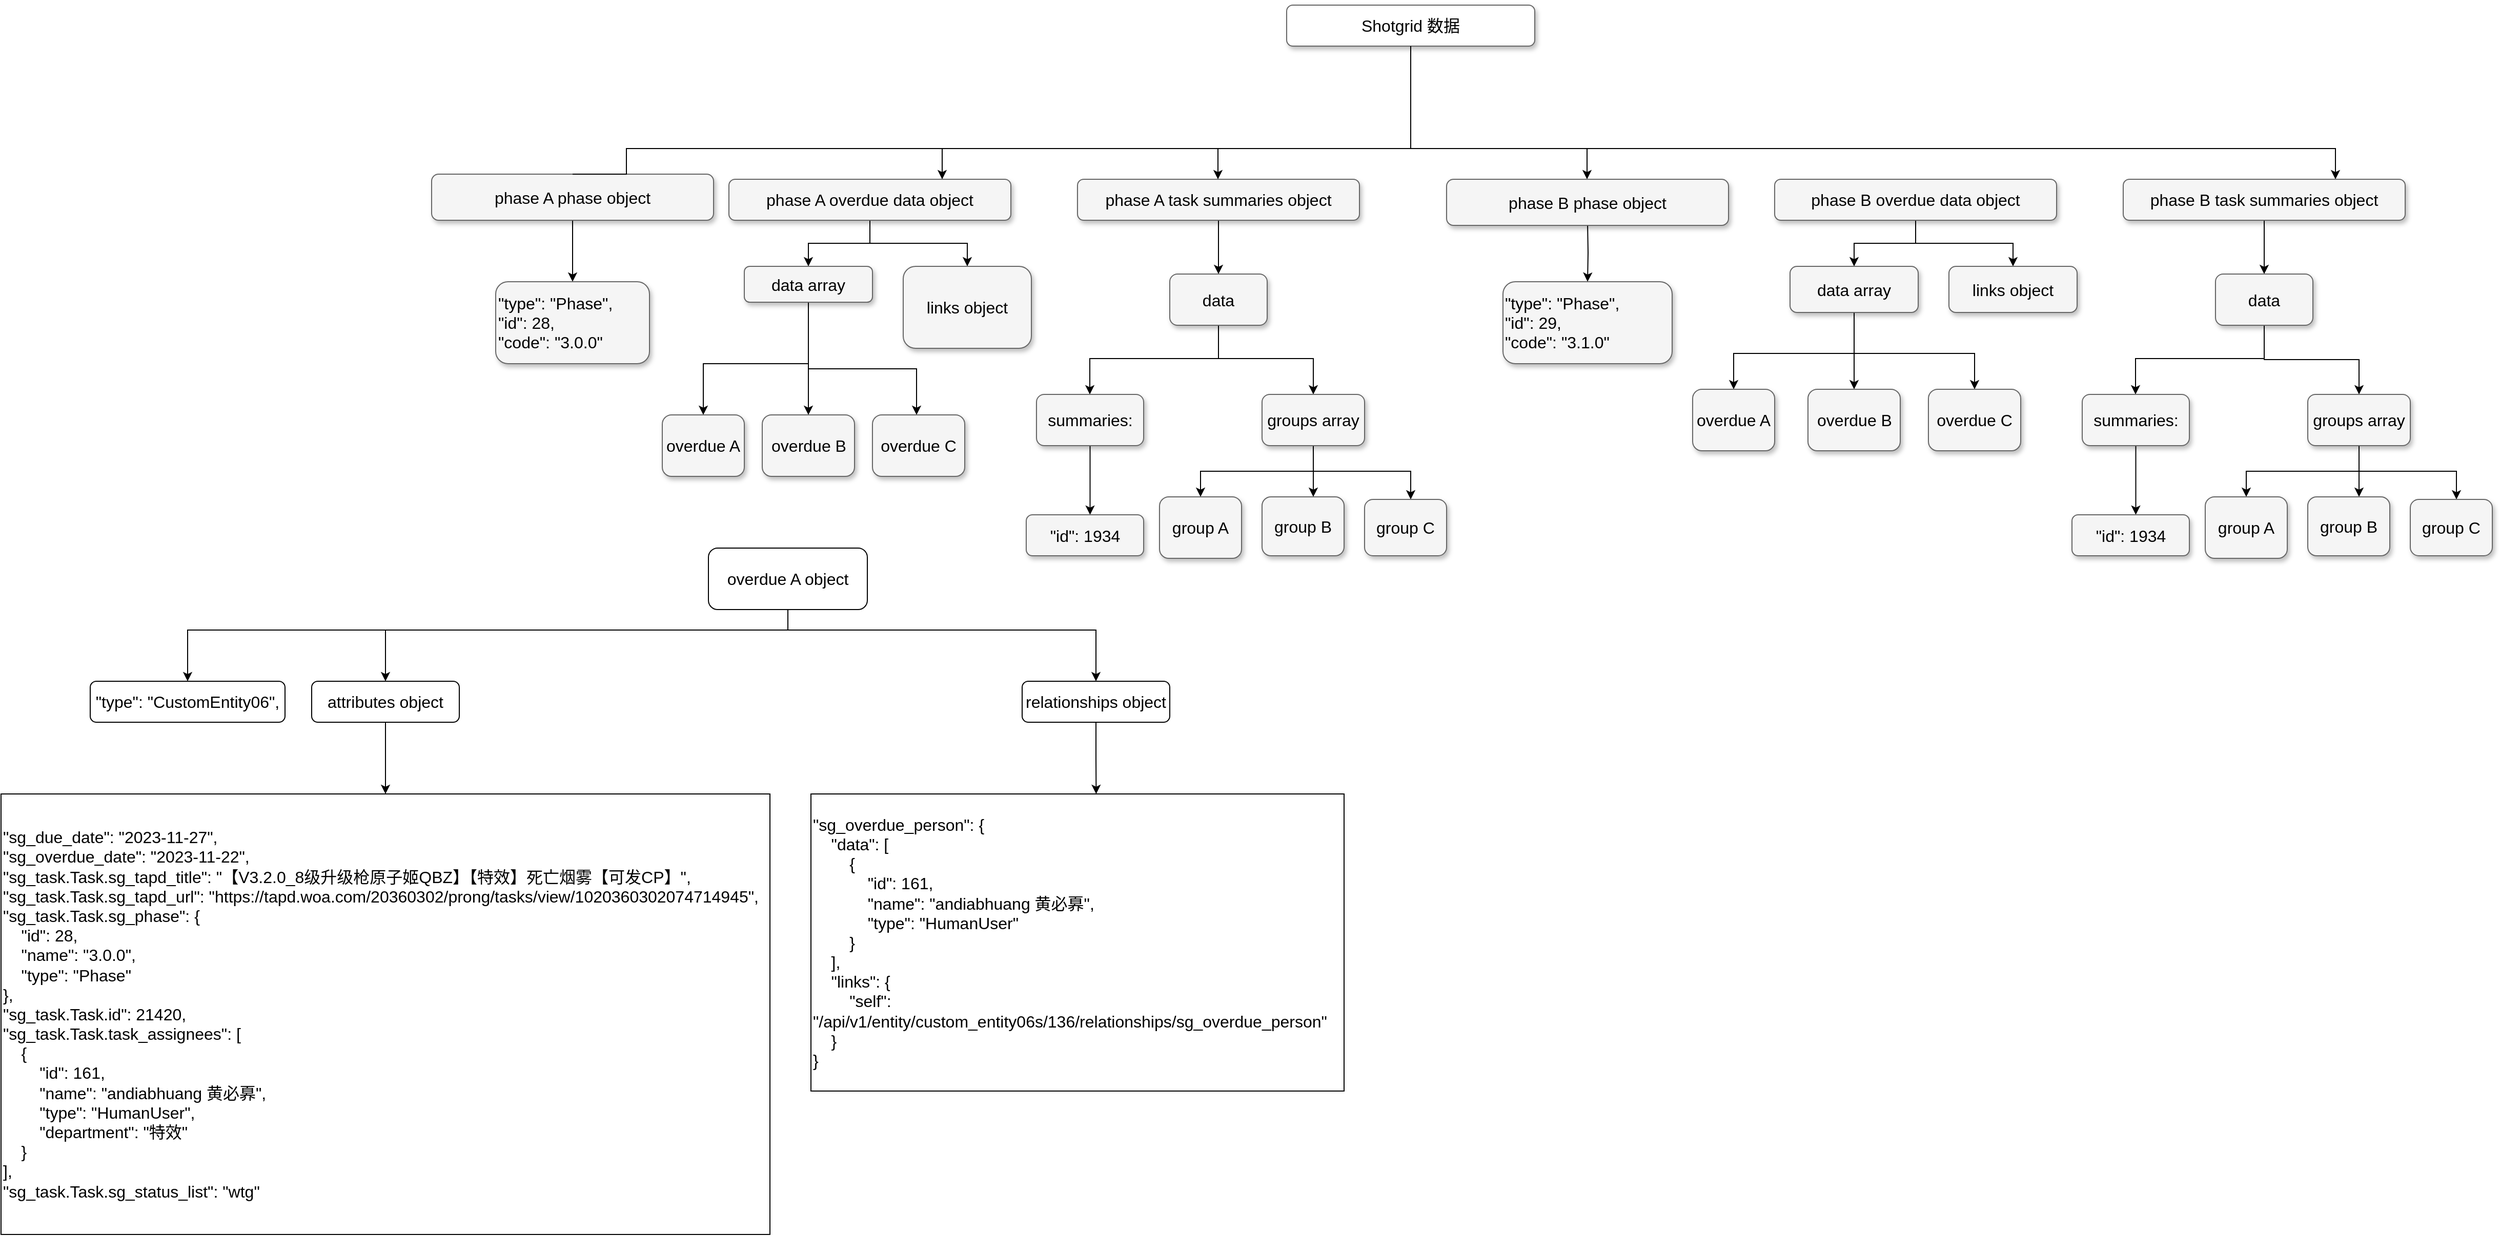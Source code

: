 <mxfile version="23.1.1" type="github">
  <diagram name="Page-1" id="b98fa263-6416-c6ec-5b7d-78bf54ef71d0">
    <mxGraphModel dx="4193.5" dy="1341" grid="1" gridSize="10" guides="1" tooltips="1" connect="1" arrows="1" fold="1" page="1" pageScale="1.5" pageWidth="1169" pageHeight="826" background="none" math="0" shadow="0">
      <root>
        <mxCell id="0" style=";html=1;" />
        <mxCell id="1" style=";html=1;" parent="0" />
        <mxCell id="naJAC-TWyROlUof-yu1L-5" value="" style="edgeStyle=orthogonalEdgeStyle;rounded=0;orthogonalLoop=1;jettySize=auto;html=1;" edge="1" parent="1" source="303ed1de8c2c98b4-5" target="303ed1de8c2c98b4-10">
          <mxGeometry relative="1" as="geometry" />
        </mxCell>
        <mxCell id="naJAC-TWyROlUof-yu1L-13" style="edgeStyle=orthogonalEdgeStyle;rounded=0;orthogonalLoop=1;jettySize=auto;html=1;" edge="1" parent="1" source="303ed1de8c2c98b4-5" target="303ed1de8c2c98b4-21">
          <mxGeometry relative="1" as="geometry" />
        </mxCell>
        <mxCell id="303ed1de8c2c98b4-5" value="phase A overdue data object" style="whiteSpace=wrap;html=1;rounded=1;shadow=1;strokeWidth=1;align=center;fillColor=#f5f5f5;strokeColor=#666666;fontSize=16;" parent="1" vertex="1">
          <mxGeometry x="190" y="190" width="275" height="40" as="geometry" />
        </mxCell>
        <mxCell id="naJAC-TWyROlUof-yu1L-15" value="" style="edgeStyle=orthogonalEdgeStyle;rounded=0;orthogonalLoop=1;jettySize=auto;html=1;" edge="1" parent="1" source="303ed1de8c2c98b4-6" target="303ed1de8c2c98b4-13">
          <mxGeometry relative="1" as="geometry" />
        </mxCell>
        <mxCell id="303ed1de8c2c98b4-6" value="phase A task summaries object" style="whiteSpace=wrap;html=1;rounded=1;shadow=1;strokeWidth=1;fontSize=16;align=center;fillColor=#f5f5f5;strokeColor=#666666;" parent="1" vertex="1">
          <mxGeometry x="530" y="190" width="275" height="40" as="geometry" />
        </mxCell>
        <mxCell id="naJAC-TWyROlUof-yu1L-63" value="" style="edgeStyle=orthogonalEdgeStyle;rounded=0;orthogonalLoop=1;jettySize=auto;html=1;" edge="1" parent="1" source="303ed1de8c2c98b4-7" target="303ed1de8c2c98b4-15">
          <mxGeometry relative="1" as="geometry" />
        </mxCell>
        <mxCell id="303ed1de8c2c98b4-7" value="phase A phase object" style="whiteSpace=wrap;html=1;rounded=1;shadow=1;strokeWidth=1;fontSize=16;align=center;fillColor=#f5f5f5;strokeColor=#666666;" parent="1" vertex="1">
          <mxGeometry x="-100" y="185" width="275" height="45" as="geometry" />
        </mxCell>
        <mxCell id="naJAC-TWyROlUof-yu1L-8" value="" style="edgeStyle=orthogonalEdgeStyle;rounded=0;orthogonalLoop=1;jettySize=auto;html=1;" edge="1" parent="1" source="303ed1de8c2c98b4-10" target="303ed1de8c2c98b4-41">
          <mxGeometry relative="1" as="geometry" />
        </mxCell>
        <mxCell id="naJAC-TWyROlUof-yu1L-10" style="edgeStyle=orthogonalEdgeStyle;rounded=0;orthogonalLoop=1;jettySize=auto;html=1;" edge="1" parent="1" source="303ed1de8c2c98b4-10" target="naJAC-TWyROlUof-yu1L-7">
          <mxGeometry relative="1" as="geometry">
            <mxPoint x="372.5" y="405" as="targetPoint" />
            <Array as="points">
              <mxPoint x="268" y="375" />
              <mxPoint x="373" y="375" />
            </Array>
          </mxGeometry>
        </mxCell>
        <mxCell id="naJAC-TWyROlUof-yu1L-68" style="edgeStyle=orthogonalEdgeStyle;rounded=0;orthogonalLoop=1;jettySize=auto;html=1;entryX=0.5;entryY=0;entryDx=0;entryDy=0;" edge="1" parent="1" source="303ed1de8c2c98b4-10" target="303ed1de8c2c98b4-31">
          <mxGeometry relative="1" as="geometry">
            <Array as="points">
              <mxPoint x="268" y="370" />
              <mxPoint x="165" y="370" />
            </Array>
          </mxGeometry>
        </mxCell>
        <mxCell id="303ed1de8c2c98b4-10" value="data array" style="whiteSpace=wrap;html=1;rounded=1;shadow=1;strokeWidth=1;fontSize=16;align=center;fillColor=#f5f5f5;strokeColor=#666666;" parent="1" vertex="1">
          <mxGeometry x="205" y="275" width="125" height="35" as="geometry" />
        </mxCell>
        <mxCell id="naJAC-TWyROlUof-yu1L-28" style="edgeStyle=orthogonalEdgeStyle;rounded=0;orthogonalLoop=1;jettySize=auto;html=1;" edge="1" parent="1" source="303ed1de8c2c98b4-13" target="303ed1de8c2c98b4-23">
          <mxGeometry relative="1" as="geometry">
            <Array as="points">
              <mxPoint x="668" y="365" />
              <mxPoint x="542" y="365" />
            </Array>
          </mxGeometry>
        </mxCell>
        <mxCell id="naJAC-TWyROlUof-yu1L-29" style="edgeStyle=orthogonalEdgeStyle;rounded=0;orthogonalLoop=1;jettySize=auto;html=1;" edge="1" parent="1" source="303ed1de8c2c98b4-13" target="303ed1de8c2c98b4-33">
          <mxGeometry relative="1" as="geometry">
            <Array as="points">
              <mxPoint x="668" y="365" />
              <mxPoint x="760" y="365" />
            </Array>
          </mxGeometry>
        </mxCell>
        <mxCell id="303ed1de8c2c98b4-13" value="data" style="whiteSpace=wrap;html=1;rounded=1;shadow=1;strokeWidth=1;align=center;fillColor=#f5f5f5;strokeColor=#666666;fontSize=16;" parent="1" vertex="1">
          <mxGeometry x="620" y="282.5" width="95" height="50" as="geometry" />
        </mxCell>
        <mxCell id="303ed1de8c2c98b4-15" value="&quot;type&quot;: &quot;Phase&quot;,&lt;br&gt;&quot;id&quot;: 28,&lt;br&gt;&quot;code&quot;: &quot;3.0.0&quot;" style="whiteSpace=wrap;html=1;rounded=1;shadow=1;strokeWidth=1;align=left;fillColor=#f5f5f5;strokeColor=#666666;fontSize=16;" parent="1" vertex="1">
          <mxGeometry x="-37.5" y="290" width="150" height="80" as="geometry" />
        </mxCell>
        <mxCell id="303ed1de8c2c98b4-21" value="links object" style="whiteSpace=wrap;html=1;rounded=1;shadow=1;strokeWidth=1;fontSize=16;align=center;fillColor=#f5f5f5;strokeColor=#666666;" parent="1" vertex="1">
          <mxGeometry x="360" y="275" width="125" height="80" as="geometry" />
        </mxCell>
        <mxCell id="naJAC-TWyROlUof-yu1L-16" value="" style="edgeStyle=orthogonalEdgeStyle;rounded=0;orthogonalLoop=1;jettySize=auto;html=1;" edge="1" parent="1" source="303ed1de8c2c98b4-23" target="303ed1de8c2c98b4-75">
          <mxGeometry relative="1" as="geometry">
            <Array as="points">
              <mxPoint x="542" y="495" />
              <mxPoint x="542" y="495" />
            </Array>
          </mxGeometry>
        </mxCell>
        <mxCell id="303ed1de8c2c98b4-23" value="summaries:" style="whiteSpace=wrap;html=1;rounded=1;shadow=1;strokeWidth=1;align=center;fillColor=#f5f5f5;strokeColor=#666666;fontSize=16;" parent="1" vertex="1">
          <mxGeometry x="490" y="400" width="104.5" height="50" as="geometry" />
        </mxCell>
        <mxCell id="303ed1de8c2c98b4-31" value="overdue A" style="whiteSpace=wrap;html=1;rounded=1;shadow=1;strokeWidth=1;fontSize=16;align=center;fillColor=#f5f5f5;strokeColor=#666666;" parent="1" vertex="1">
          <mxGeometry x="125" y="420" width="80" height="60" as="geometry" />
        </mxCell>
        <mxCell id="naJAC-TWyROlUof-yu1L-22" value="" style="edgeStyle=orthogonalEdgeStyle;rounded=0;orthogonalLoop=1;jettySize=auto;html=1;" edge="1" parent="1" source="303ed1de8c2c98b4-33" target="naJAC-TWyROlUof-yu1L-21">
          <mxGeometry relative="1" as="geometry">
            <Array as="points">
              <mxPoint x="760" y="475" />
              <mxPoint x="855" y="475" />
            </Array>
          </mxGeometry>
        </mxCell>
        <mxCell id="naJAC-TWyROlUof-yu1L-23" style="edgeStyle=orthogonalEdgeStyle;rounded=0;orthogonalLoop=1;jettySize=auto;html=1;" edge="1" parent="1" source="303ed1de8c2c98b4-33" target="naJAC-TWyROlUof-yu1L-20">
          <mxGeometry relative="1" as="geometry">
            <Array as="points">
              <mxPoint x="760" y="545" />
              <mxPoint x="760" y="545" />
            </Array>
          </mxGeometry>
        </mxCell>
        <mxCell id="naJAC-TWyROlUof-yu1L-27" style="edgeStyle=orthogonalEdgeStyle;rounded=0;orthogonalLoop=1;jettySize=auto;html=1;" edge="1" parent="1" source="303ed1de8c2c98b4-33" target="naJAC-TWyROlUof-yu1L-19">
          <mxGeometry relative="1" as="geometry">
            <Array as="points">
              <mxPoint x="760" y="475" />
              <mxPoint x="650" y="475" />
            </Array>
          </mxGeometry>
        </mxCell>
        <mxCell id="303ed1de8c2c98b4-33" value="groups array" style="whiteSpace=wrap;html=1;rounded=1;shadow=1;strokeWidth=1;align=center;fillColor=#f5f5f5;strokeColor=#666666;fontSize=16;" parent="1" vertex="1">
          <mxGeometry x="710" y="400" width="100" height="50" as="geometry" />
        </mxCell>
        <mxCell id="303ed1de8c2c98b4-41" value="overdue B" style="whiteSpace=wrap;html=1;rounded=1;shadow=1;strokeWidth=1;fontSize=16;align=center;fillColor=#f5f5f5;strokeColor=#666666;" parent="1" vertex="1">
          <mxGeometry x="222.5" y="420" width="90" height="60" as="geometry" />
        </mxCell>
        <mxCell id="naJAC-TWyROlUof-yu1L-14" style="edgeStyle=orthogonalEdgeStyle;rounded=0;orthogonalLoop=1;jettySize=auto;html=1;" edge="1" parent="1" source="303ed1de8c2c98b4-72" target="303ed1de8c2c98b4-5">
          <mxGeometry relative="1" as="geometry">
            <Array as="points">
              <mxPoint x="855" y="160" />
              <mxPoint x="398" y="160" />
            </Array>
          </mxGeometry>
        </mxCell>
        <mxCell id="naJAC-TWyROlUof-yu1L-64" style="edgeStyle=orthogonalEdgeStyle;rounded=0;orthogonalLoop=1;jettySize=auto;html=1;" edge="1" parent="1" source="303ed1de8c2c98b4-72" target="naJAC-TWyROlUof-yu1L-34">
          <mxGeometry relative="1" as="geometry">
            <Array as="points">
              <mxPoint x="855" y="160" />
              <mxPoint x="1757" y="160" />
            </Array>
          </mxGeometry>
        </mxCell>
        <mxCell id="naJAC-TWyROlUof-yu1L-65" style="edgeStyle=orthogonalEdgeStyle;rounded=0;orthogonalLoop=1;jettySize=auto;html=1;" edge="1" parent="1" source="303ed1de8c2c98b4-72" target="naJAC-TWyROlUof-yu1L-36">
          <mxGeometry relative="1" as="geometry">
            <Array as="points">
              <mxPoint x="855" y="160" />
              <mxPoint x="1027" y="160" />
            </Array>
          </mxGeometry>
        </mxCell>
        <mxCell id="naJAC-TWyROlUof-yu1L-66" style="edgeStyle=orthogonalEdgeStyle;rounded=0;orthogonalLoop=1;jettySize=auto;html=1;" edge="1" parent="1" source="303ed1de8c2c98b4-72" target="303ed1de8c2c98b4-6">
          <mxGeometry relative="1" as="geometry">
            <Array as="points">
              <mxPoint x="855" y="160" />
              <mxPoint x="667" y="160" />
            </Array>
          </mxGeometry>
        </mxCell>
        <mxCell id="303ed1de8c2c98b4-72" value="Shotgrid 数据" style="whiteSpace=wrap;html=1;rounded=1;shadow=1;strokeWidth=1;align=center;fillColor=default;strokeColor=#666666;fontSize=16;" parent="1" vertex="1">
          <mxGeometry x="734" y="20" width="242" height="40" as="geometry" />
        </mxCell>
        <mxCell id="303ed1de8c2c98b4-75" value="&quot;id&quot;: 1934" style="whiteSpace=wrap;html=1;rounded=1;shadow=1;strokeWidth=1;align=center;fillColor=#f5f5f5;strokeColor=#666666;fontSize=16;" parent="1" vertex="1">
          <mxGeometry x="480" y="517.5" width="114.5" height="40" as="geometry" />
        </mxCell>
        <mxCell id="303ed1de8c2c98b4-77" style="edgeStyle=orthogonalEdgeStyle;html=1;startSize=6;endFill=0;endSize=6;strokeWidth=1;fontSize=16;rounded=0;endArrow=none;entryX=0.5;entryY=0;entryDx=0;entryDy=0;" parent="1" source="303ed1de8c2c98b4-72" target="303ed1de8c2c98b4-7" edge="1">
          <mxGeometry relative="1" as="geometry">
            <mxPoint x="855" y="160" as="targetPoint" />
            <Array as="points">
              <mxPoint x="855" y="160" />
              <mxPoint x="90" y="160" />
              <mxPoint x="90" y="185" />
            </Array>
          </mxGeometry>
        </mxCell>
        <mxCell id="naJAC-TWyROlUof-yu1L-7" value="overdue C" style="whiteSpace=wrap;html=1;rounded=1;shadow=1;strokeWidth=1;fontSize=16;align=center;fillColor=#f5f5f5;strokeColor=#666666;" vertex="1" parent="1">
          <mxGeometry x="330" y="420" width="90" height="60" as="geometry" />
        </mxCell>
        <mxCell id="naJAC-TWyROlUof-yu1L-19" value="group A" style="whiteSpace=wrap;html=1;rounded=1;shadow=1;strokeWidth=1;align=center;fillColor=#f5f5f5;strokeColor=#666666;fontSize=16;" vertex="1" parent="1">
          <mxGeometry x="610" y="500" width="80" height="60" as="geometry" />
        </mxCell>
        <mxCell id="naJAC-TWyROlUof-yu1L-20" value="group B" style="whiteSpace=wrap;html=1;rounded=1;shadow=1;strokeWidth=1;fontSize=16;align=center;fillColor=#f5f5f5;strokeColor=#666666;" vertex="1" parent="1">
          <mxGeometry x="710" y="500" width="80" height="57.5" as="geometry" />
        </mxCell>
        <mxCell id="naJAC-TWyROlUof-yu1L-21" value="group C" style="whiteSpace=wrap;html=1;rounded=1;shadow=1;strokeWidth=1;fontSize=16;align=center;fillColor=#f5f5f5;strokeColor=#666666;" vertex="1" parent="1">
          <mxGeometry x="810" y="502.5" width="80" height="55" as="geometry" />
        </mxCell>
        <mxCell id="naJAC-TWyROlUof-yu1L-30" value="" style="edgeStyle=orthogonalEdgeStyle;rounded=0;orthogonalLoop=1;jettySize=auto;html=1;" edge="1" parent="1" source="naJAC-TWyROlUof-yu1L-32" target="naJAC-TWyROlUof-yu1L-40">
          <mxGeometry relative="1" as="geometry" />
        </mxCell>
        <mxCell id="naJAC-TWyROlUof-yu1L-31" style="edgeStyle=orthogonalEdgeStyle;rounded=0;orthogonalLoop=1;jettySize=auto;html=1;" edge="1" parent="1" source="naJAC-TWyROlUof-yu1L-32" target="naJAC-TWyROlUof-yu1L-46">
          <mxGeometry relative="1" as="geometry" />
        </mxCell>
        <mxCell id="naJAC-TWyROlUof-yu1L-32" value="phase B overdue data object" style="whiteSpace=wrap;html=1;rounded=1;shadow=1;strokeWidth=1;align=center;fillColor=#f5f5f5;strokeColor=#666666;fontSize=16;" vertex="1" parent="1">
          <mxGeometry x="1210" y="190" width="275" height="40" as="geometry" />
        </mxCell>
        <mxCell id="naJAC-TWyROlUof-yu1L-33" value="" style="edgeStyle=orthogonalEdgeStyle;rounded=0;orthogonalLoop=1;jettySize=auto;html=1;" edge="1" parent="1" source="naJAC-TWyROlUof-yu1L-34" target="naJAC-TWyROlUof-yu1L-43">
          <mxGeometry relative="1" as="geometry" />
        </mxCell>
        <mxCell id="naJAC-TWyROlUof-yu1L-34" value="phase B task summaries object" style="whiteSpace=wrap;html=1;rounded=1;shadow=1;strokeWidth=1;fontSize=16;align=center;fillColor=#f5f5f5;strokeColor=#666666;" vertex="1" parent="1">
          <mxGeometry x="1550" y="190" width="275" height="40" as="geometry" />
        </mxCell>
        <mxCell id="naJAC-TWyROlUof-yu1L-35" value="" style="edgeStyle=orthogonalEdgeStyle;rounded=0;orthogonalLoop=1;jettySize=auto;html=1;" edge="1" parent="1" target="naJAC-TWyROlUof-yu1L-45">
          <mxGeometry relative="1" as="geometry">
            <mxPoint x="1027.5" y="232.5" as="sourcePoint" />
          </mxGeometry>
        </mxCell>
        <mxCell id="naJAC-TWyROlUof-yu1L-36" value="phase B phase object" style="whiteSpace=wrap;html=1;rounded=1;shadow=1;strokeWidth=1;fontSize=16;align=center;fillColor=#f5f5f5;strokeColor=#666666;" vertex="1" parent="1">
          <mxGeometry x="890" y="190" width="275" height="45" as="geometry" />
        </mxCell>
        <mxCell id="naJAC-TWyROlUof-yu1L-37" value="" style="edgeStyle=orthogonalEdgeStyle;rounded=0;orthogonalLoop=1;jettySize=auto;html=1;" edge="1" parent="1" source="naJAC-TWyROlUof-yu1L-40" target="naJAC-TWyROlUof-yu1L-54">
          <mxGeometry relative="1" as="geometry" />
        </mxCell>
        <mxCell id="naJAC-TWyROlUof-yu1L-38" style="edgeStyle=orthogonalEdgeStyle;rounded=0;orthogonalLoop=1;jettySize=auto;html=1;entryX=0.5;entryY=0;entryDx=0;entryDy=0;" edge="1" parent="1" source="naJAC-TWyROlUof-yu1L-40" target="naJAC-TWyROlUof-yu1L-49">
          <mxGeometry relative="1" as="geometry">
            <Array as="points">
              <mxPoint x="1287" y="360" />
              <mxPoint x="1170" y="360" />
            </Array>
          </mxGeometry>
        </mxCell>
        <mxCell id="naJAC-TWyROlUof-yu1L-67" style="edgeStyle=orthogonalEdgeStyle;rounded=0;orthogonalLoop=1;jettySize=auto;html=1;" edge="1" parent="1" source="naJAC-TWyROlUof-yu1L-40" target="naJAC-TWyROlUof-yu1L-59">
          <mxGeometry relative="1" as="geometry">
            <Array as="points">
              <mxPoint x="1287" y="360" />
              <mxPoint x="1405" y="360" />
            </Array>
          </mxGeometry>
        </mxCell>
        <mxCell id="naJAC-TWyROlUof-yu1L-40" value="data array" style="whiteSpace=wrap;html=1;rounded=1;shadow=1;strokeWidth=1;fontSize=16;align=center;fillColor=#f5f5f5;strokeColor=#666666;" vertex="1" parent="1">
          <mxGeometry x="1225" y="275" width="125" height="45" as="geometry" />
        </mxCell>
        <mxCell id="naJAC-TWyROlUof-yu1L-41" style="edgeStyle=orthogonalEdgeStyle;rounded=0;orthogonalLoop=1;jettySize=auto;html=1;" edge="1" parent="1" source="naJAC-TWyROlUof-yu1L-43" target="naJAC-TWyROlUof-yu1L-48">
          <mxGeometry relative="1" as="geometry">
            <Array as="points">
              <mxPoint x="1687" y="365" />
              <mxPoint x="1562" y="365" />
            </Array>
          </mxGeometry>
        </mxCell>
        <mxCell id="naJAC-TWyROlUof-yu1L-42" style="edgeStyle=orthogonalEdgeStyle;rounded=0;orthogonalLoop=1;jettySize=auto;html=1;" edge="1" parent="1" source="naJAC-TWyROlUof-yu1L-43" target="naJAC-TWyROlUof-yu1L-53">
          <mxGeometry relative="1" as="geometry">
            <Array as="points">
              <mxPoint x="1687" y="366" />
              <mxPoint x="1780" y="366" />
            </Array>
          </mxGeometry>
        </mxCell>
        <mxCell id="naJAC-TWyROlUof-yu1L-43" value="data" style="whiteSpace=wrap;html=1;rounded=1;shadow=1;strokeWidth=1;align=center;fillColor=#f5f5f5;strokeColor=#666666;fontSize=16;" vertex="1" parent="1">
          <mxGeometry x="1640" y="282.5" width="95" height="50" as="geometry" />
        </mxCell>
        <mxCell id="naJAC-TWyROlUof-yu1L-45" value="&quot;type&quot;: &quot;Phase&quot;,&lt;br&gt;&quot;id&quot;: 29,&lt;br&gt;&quot;code&quot;: &quot;3.1.0&quot;" style="whiteSpace=wrap;html=1;rounded=1;shadow=1;strokeWidth=1;align=left;fillColor=#f5f5f5;strokeColor=#666666;verticalAlign=middle;fontSize=16;" vertex="1" parent="1">
          <mxGeometry x="945" y="290" width="165" height="80" as="geometry" />
        </mxCell>
        <mxCell id="naJAC-TWyROlUof-yu1L-46" value="links object" style="whiteSpace=wrap;html=1;rounded=1;shadow=1;strokeWidth=1;fontSize=16;align=center;fillColor=#f5f5f5;strokeColor=#666666;" vertex="1" parent="1">
          <mxGeometry x="1380" y="275" width="125" height="45" as="geometry" />
        </mxCell>
        <mxCell id="naJAC-TWyROlUof-yu1L-47" value="" style="edgeStyle=orthogonalEdgeStyle;rounded=0;orthogonalLoop=1;jettySize=auto;html=1;" edge="1" parent="1" source="naJAC-TWyROlUof-yu1L-48" target="naJAC-TWyROlUof-yu1L-58">
          <mxGeometry relative="1" as="geometry">
            <Array as="points">
              <mxPoint x="1562" y="495" />
              <mxPoint x="1562" y="495" />
            </Array>
          </mxGeometry>
        </mxCell>
        <mxCell id="naJAC-TWyROlUof-yu1L-48" value="summaries:" style="whiteSpace=wrap;html=1;rounded=1;shadow=1;strokeWidth=1;align=center;fillColor=#f5f5f5;strokeColor=#666666;fontSize=16;" vertex="1" parent="1">
          <mxGeometry x="1510" y="400" width="104.5" height="50" as="geometry" />
        </mxCell>
        <mxCell id="naJAC-TWyROlUof-yu1L-49" value="overdue A" style="whiteSpace=wrap;html=1;rounded=1;shadow=1;strokeWidth=1;fontSize=16;align=center;fillColor=#f5f5f5;strokeColor=#666666;" vertex="1" parent="1">
          <mxGeometry x="1130" y="395" width="80" height="60" as="geometry" />
        </mxCell>
        <mxCell id="naJAC-TWyROlUof-yu1L-50" value="" style="edgeStyle=orthogonalEdgeStyle;rounded=0;orthogonalLoop=1;jettySize=auto;html=1;" edge="1" parent="1" source="naJAC-TWyROlUof-yu1L-53" target="naJAC-TWyROlUof-yu1L-62">
          <mxGeometry relative="1" as="geometry">
            <Array as="points">
              <mxPoint x="1780" y="475" />
              <mxPoint x="1875" y="475" />
            </Array>
          </mxGeometry>
        </mxCell>
        <mxCell id="naJAC-TWyROlUof-yu1L-51" style="edgeStyle=orthogonalEdgeStyle;rounded=0;orthogonalLoop=1;jettySize=auto;html=1;" edge="1" parent="1" source="naJAC-TWyROlUof-yu1L-53" target="naJAC-TWyROlUof-yu1L-61">
          <mxGeometry relative="1" as="geometry">
            <Array as="points">
              <mxPoint x="1780" y="545" />
              <mxPoint x="1780" y="545" />
            </Array>
          </mxGeometry>
        </mxCell>
        <mxCell id="naJAC-TWyROlUof-yu1L-52" style="edgeStyle=orthogonalEdgeStyle;rounded=0;orthogonalLoop=1;jettySize=auto;html=1;" edge="1" parent="1" source="naJAC-TWyROlUof-yu1L-53" target="naJAC-TWyROlUof-yu1L-60">
          <mxGeometry relative="1" as="geometry">
            <Array as="points">
              <mxPoint x="1780" y="475" />
              <mxPoint x="1670" y="475" />
            </Array>
          </mxGeometry>
        </mxCell>
        <mxCell id="naJAC-TWyROlUof-yu1L-53" value="groups array" style="whiteSpace=wrap;html=1;rounded=1;shadow=1;strokeWidth=1;align=center;fillColor=#f5f5f5;strokeColor=#666666;fontSize=16;" vertex="1" parent="1">
          <mxGeometry x="1730" y="400" width="100" height="50" as="geometry" />
        </mxCell>
        <mxCell id="naJAC-TWyROlUof-yu1L-54" value="overdue B" style="whiteSpace=wrap;html=1;rounded=1;shadow=1;strokeWidth=1;fontSize=16;align=center;fillColor=#f5f5f5;strokeColor=#666666;" vertex="1" parent="1">
          <mxGeometry x="1242.5" y="395" width="90" height="60" as="geometry" />
        </mxCell>
        <mxCell id="naJAC-TWyROlUof-yu1L-58" value="&quot;id&quot;: 1934" style="whiteSpace=wrap;html=1;rounded=1;shadow=1;strokeWidth=1;align=center;fillColor=#f5f5f5;strokeColor=#666666;fontSize=16;" vertex="1" parent="1">
          <mxGeometry x="1500" y="517.5" width="114.5" height="40" as="geometry" />
        </mxCell>
        <mxCell id="naJAC-TWyROlUof-yu1L-59" value="overdue C" style="whiteSpace=wrap;html=1;rounded=1;shadow=1;strokeWidth=1;fontSize=16;align=center;fillColor=#f5f5f5;strokeColor=#666666;" vertex="1" parent="1">
          <mxGeometry x="1360" y="395" width="90" height="60" as="geometry" />
        </mxCell>
        <mxCell id="naJAC-TWyROlUof-yu1L-60" value="group A" style="whiteSpace=wrap;html=1;rounded=1;shadow=1;strokeWidth=1;align=center;fillColor=#f5f5f5;strokeColor=#666666;fontSize=16;" vertex="1" parent="1">
          <mxGeometry x="1630" y="500" width="80" height="60" as="geometry" />
        </mxCell>
        <mxCell id="naJAC-TWyROlUof-yu1L-61" value="group B" style="whiteSpace=wrap;html=1;rounded=1;shadow=1;strokeWidth=1;fontSize=16;align=center;fillColor=#f5f5f5;strokeColor=#666666;" vertex="1" parent="1">
          <mxGeometry x="1730" y="500" width="80" height="57.5" as="geometry" />
        </mxCell>
        <mxCell id="naJAC-TWyROlUof-yu1L-62" value="group C" style="whiteSpace=wrap;html=1;rounded=1;shadow=1;strokeWidth=1;fontSize=16;align=center;fillColor=#f5f5f5;strokeColor=#666666;" vertex="1" parent="1">
          <mxGeometry x="1830" y="502.5" width="80" height="55" as="geometry" />
        </mxCell>
        <mxCell id="naJAC-TWyROlUof-yu1L-79" style="edgeStyle=orthogonalEdgeStyle;rounded=0;orthogonalLoop=1;jettySize=auto;html=1;" edge="1" parent="1" source="naJAC-TWyROlUof-yu1L-69" target="naJAC-TWyROlUof-yu1L-77">
          <mxGeometry relative="1" as="geometry">
            <Array as="points">
              <mxPoint x="248" y="630" />
              <mxPoint x="548" y="630" />
            </Array>
          </mxGeometry>
        </mxCell>
        <mxCell id="naJAC-TWyROlUof-yu1L-80" style="edgeStyle=orthogonalEdgeStyle;rounded=0;orthogonalLoop=1;jettySize=auto;html=1;" edge="1" parent="1" source="naJAC-TWyROlUof-yu1L-69" target="naJAC-TWyROlUof-yu1L-71">
          <mxGeometry relative="1" as="geometry">
            <Array as="points">
              <mxPoint x="248" y="630" />
              <mxPoint x="-145" y="630" />
            </Array>
          </mxGeometry>
        </mxCell>
        <mxCell id="naJAC-TWyROlUof-yu1L-81" style="edgeStyle=orthogonalEdgeStyle;rounded=0;orthogonalLoop=1;jettySize=auto;html=1;" edge="1" parent="1" source="naJAC-TWyROlUof-yu1L-69" target="naJAC-TWyROlUof-yu1L-70">
          <mxGeometry relative="1" as="geometry">
            <Array as="points">
              <mxPoint x="248" y="630" />
              <mxPoint x="-338" y="630" />
            </Array>
          </mxGeometry>
        </mxCell>
        <mxCell id="naJAC-TWyROlUof-yu1L-69" value="overdue A object" style="rounded=1;whiteSpace=wrap;html=1;fontSize=16;" vertex="1" parent="1">
          <mxGeometry x="170" y="550" width="155" height="60" as="geometry" />
        </mxCell>
        <mxCell id="naJAC-TWyROlUof-yu1L-70" value="&quot;type&quot;: &quot;CustomEntity06&quot;," style="rounded=1;whiteSpace=wrap;html=1;fontSize=16;" vertex="1" parent="1">
          <mxGeometry x="-433" y="680" width="190" height="40" as="geometry" />
        </mxCell>
        <mxCell id="naJAC-TWyROlUof-yu1L-76" value="" style="edgeStyle=orthogonalEdgeStyle;rounded=0;orthogonalLoop=1;jettySize=auto;html=1;" edge="1" parent="1" source="naJAC-TWyROlUof-yu1L-71" target="naJAC-TWyROlUof-yu1L-75">
          <mxGeometry relative="1" as="geometry" />
        </mxCell>
        <mxCell id="naJAC-TWyROlUof-yu1L-71" value="attributes object" style="rounded=1;whiteSpace=wrap;html=1;fontSize=16;" vertex="1" parent="1">
          <mxGeometry x="-217" y="680" width="144" height="40" as="geometry" />
        </mxCell>
        <mxCell id="naJAC-TWyROlUof-yu1L-75" value="&lt;font style=&quot;font-size: 16px;&quot;&gt;&quot;sg_due_date&quot;: &quot;2023-11-27&quot;,&lt;br style=&quot;border-color: var(--border-color);&quot;&gt;&lt;span style=&quot;&quot;&gt;&quot;sg_overdue_date&quot;: &quot;2023-11-22&quot;,&lt;/span&gt;&lt;br style=&quot;border-color: var(--border-color);&quot;&gt;&lt;span style=&quot;&quot;&gt;&quot;sg_task.Task.sg_tapd_title&quot;: &quot;【V3.2.0_8级升级枪原子姬QBZ】【特效】死亡烟雾【可发CP】&quot;,&lt;/span&gt;&lt;br style=&quot;border-color: var(--border-color);&quot;&gt;&lt;span style=&quot;&quot;&gt;&quot;sg_task.Task.sg_tapd_url&quot;: &quot;https://tapd.woa.com/20360302/prong/tasks/view/1020360302074714945&quot;,&lt;/span&gt;&lt;br style=&quot;border-color: var(--border-color);&quot;&gt;&lt;span style=&quot;&quot;&gt;&quot;sg_task.Task.sg_phase&quot;: {&lt;/span&gt;&lt;br style=&quot;border-color: var(--border-color);&quot;&gt;&lt;span style=&quot;&quot;&gt;&amp;nbsp; &amp;nbsp; &quot;id&quot;: 28,&lt;/span&gt;&lt;br style=&quot;border-color: var(--border-color);&quot;&gt;&lt;span style=&quot;&quot;&gt;&amp;nbsp; &amp;nbsp; &quot;name&quot;: &quot;3.0.0&quot;,&lt;/span&gt;&lt;br style=&quot;border-color: var(--border-color);&quot;&gt;&lt;span style=&quot;&quot;&gt;&amp;nbsp; &amp;nbsp; &quot;type&quot;: &quot;Phase&quot;&lt;/span&gt;&lt;br style=&quot;border-color: var(--border-color);&quot;&gt;&lt;span style=&quot;&quot;&gt;},&lt;/span&gt;&lt;br style=&quot;border-color: var(--border-color);&quot;&gt;&lt;span style=&quot;&quot;&gt;&quot;sg_task.Task.id&quot;: 21420,&lt;/span&gt;&lt;br style=&quot;border-color: var(--border-color);&quot;&gt;&lt;span style=&quot;&quot;&gt;&quot;sg_task.Task.task_assignees&quot;: [&lt;/span&gt;&lt;br style=&quot;border-color: var(--border-color);&quot;&gt;&lt;span style=&quot;&quot;&gt;&amp;nbsp; &amp;nbsp; {&lt;/span&gt;&lt;br style=&quot;border-color: var(--border-color);&quot;&gt;&lt;span style=&quot;&quot;&gt;&amp;nbsp; &amp;nbsp; &amp;nbsp; &amp;nbsp; &quot;id&quot;: 161,&lt;/span&gt;&lt;br style=&quot;border-color: var(--border-color);&quot;&gt;&lt;span style=&quot;&quot;&gt;&amp;nbsp; &amp;nbsp; &amp;nbsp; &amp;nbsp; &quot;name&quot;: &quot;andiabhuang 黄必奡&quot;,&lt;/span&gt;&lt;br style=&quot;border-color: var(--border-color);&quot;&gt;&lt;span style=&quot;&quot;&gt;&amp;nbsp; &amp;nbsp; &amp;nbsp; &amp;nbsp; &quot;type&quot;: &quot;HumanUser&quot;,&lt;/span&gt;&lt;br style=&quot;border-color: var(--border-color);&quot;&gt;&lt;span style=&quot;&quot;&gt;&amp;nbsp; &amp;nbsp; &amp;nbsp; &amp;nbsp; &quot;department&quot;: &quot;特效&quot;&lt;/span&gt;&lt;br style=&quot;border-color: var(--border-color);&quot;&gt;&lt;span style=&quot;&quot;&gt;&amp;nbsp; &amp;nbsp; }&lt;/span&gt;&lt;br style=&quot;border-color: var(--border-color);&quot;&gt;&lt;span style=&quot;&quot;&gt;],&lt;/span&gt;&lt;br style=&quot;border-color: var(--border-color);&quot;&gt;&lt;span style=&quot;&quot;&gt;&quot;sg_task.Task.sg_status_list&quot;: &quot;wtg&quot;&lt;/span&gt;&lt;/font&gt;" style="rounded=0;whiteSpace=wrap;html=1;align=left;" vertex="1" parent="1">
          <mxGeometry x="-520" y="790" width="750" height="430" as="geometry" />
        </mxCell>
        <mxCell id="naJAC-TWyROlUof-yu1L-77" value="relationships object" style="rounded=1;whiteSpace=wrap;html=1;fontSize=16;" vertex="1" parent="1">
          <mxGeometry x="476" y="680" width="144" height="40" as="geometry" />
        </mxCell>
        <mxCell id="naJAC-TWyROlUof-yu1L-78" value="&lt;font style=&quot;font-size: 16px;&quot;&gt;&quot;sg_overdue_person&quot;: {&lt;br&gt;&amp;nbsp; &amp;nbsp; &quot;data&quot;: [&lt;br&gt;&amp;nbsp; &amp;nbsp; &amp;nbsp; &amp;nbsp; {&lt;br&gt;&amp;nbsp; &amp;nbsp; &amp;nbsp; &amp;nbsp; &amp;nbsp; &amp;nbsp; &quot;id&quot;: 161,&lt;br&gt;&amp;nbsp; &amp;nbsp; &amp;nbsp; &amp;nbsp; &amp;nbsp; &amp;nbsp; &quot;name&quot;: &quot;andiabhuang 黄必奡&quot;,&lt;br&gt;&amp;nbsp; &amp;nbsp; &amp;nbsp; &amp;nbsp; &amp;nbsp; &amp;nbsp; &quot;type&quot;: &quot;HumanUser&quot;&lt;br&gt;&amp;nbsp; &amp;nbsp; &amp;nbsp; &amp;nbsp; }&lt;br&gt;&amp;nbsp; &amp;nbsp; ],&lt;br&gt;&amp;nbsp; &amp;nbsp; &quot;links&quot;: {&lt;br&gt;&amp;nbsp; &amp;nbsp; &amp;nbsp; &amp;nbsp; &quot;self&quot;: &quot;/api/v1/entity/custom_entity06s/136/relationships/sg_overdue_person&quot;&lt;br&gt;&amp;nbsp; &amp;nbsp; }&lt;br&gt;}&lt;/font&gt;" style="rounded=0;whiteSpace=wrap;html=1;align=left;" vertex="1" parent="1">
          <mxGeometry x="270" y="790" width="520" height="290" as="geometry" />
        </mxCell>
        <mxCell id="naJAC-TWyROlUof-yu1L-83" style="edgeStyle=orthogonalEdgeStyle;rounded=0;orthogonalLoop=1;jettySize=auto;html=1;entryX=0.535;entryY=0;entryDx=0;entryDy=0;entryPerimeter=0;" edge="1" parent="1" source="naJAC-TWyROlUof-yu1L-77" target="naJAC-TWyROlUof-yu1L-78">
          <mxGeometry relative="1" as="geometry" />
        </mxCell>
      </root>
    </mxGraphModel>
  </diagram>
</mxfile>
